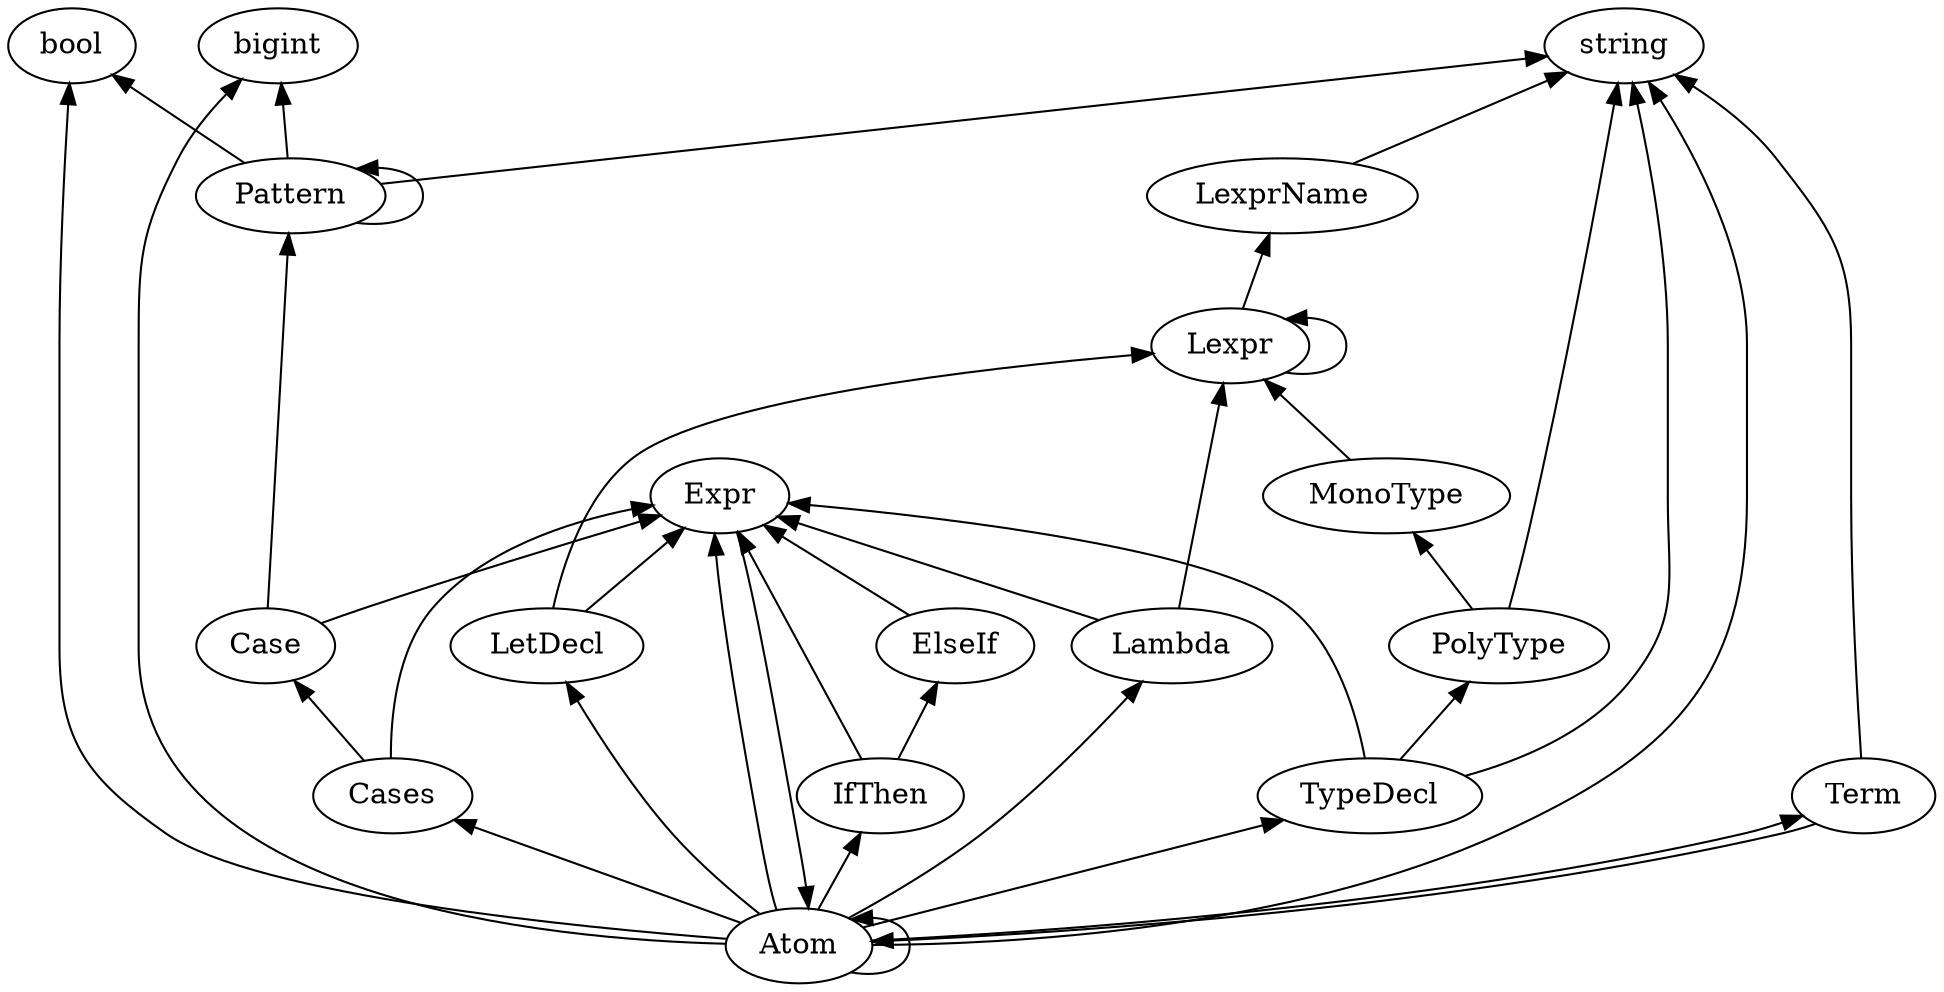 digraph G {
    rankdir="BT"
    { rank=same; bool; bigint; string; }
    Atom -> Atom
    Atom -> Expr
    Atom -> bigint
    Atom -> string
    Atom -> bool
    Atom -> Lambda
    Atom -> Cases
    Atom -> IfThen
    Atom -> LetDecl
    Atom -> TypeDecl
    Atom -> Term
    Case -> Pattern
    Case -> Expr
    Cases -> Expr
    Cases -> Case
    ElseIf -> Expr
    Expr -> Atom
    IfThen -> Expr
    IfThen -> ElseIf
    Lambda -> Lexpr
    Lambda -> Expr
    LetDecl -> Lexpr
    LetDecl -> Expr
    Lexpr -> LexprName
    Lexpr -> Lexpr
    LexprName -> string
    MonoType -> Lexpr
    Pattern -> string
    Pattern -> Pattern
    Pattern -> bigint
    Pattern -> bool
    PolyType -> string
    PolyType -> MonoType
    Term -> string
    Term -> Atom
    TypeDecl -> string
    TypeDecl -> PolyType
    TypeDecl -> Expr
}

